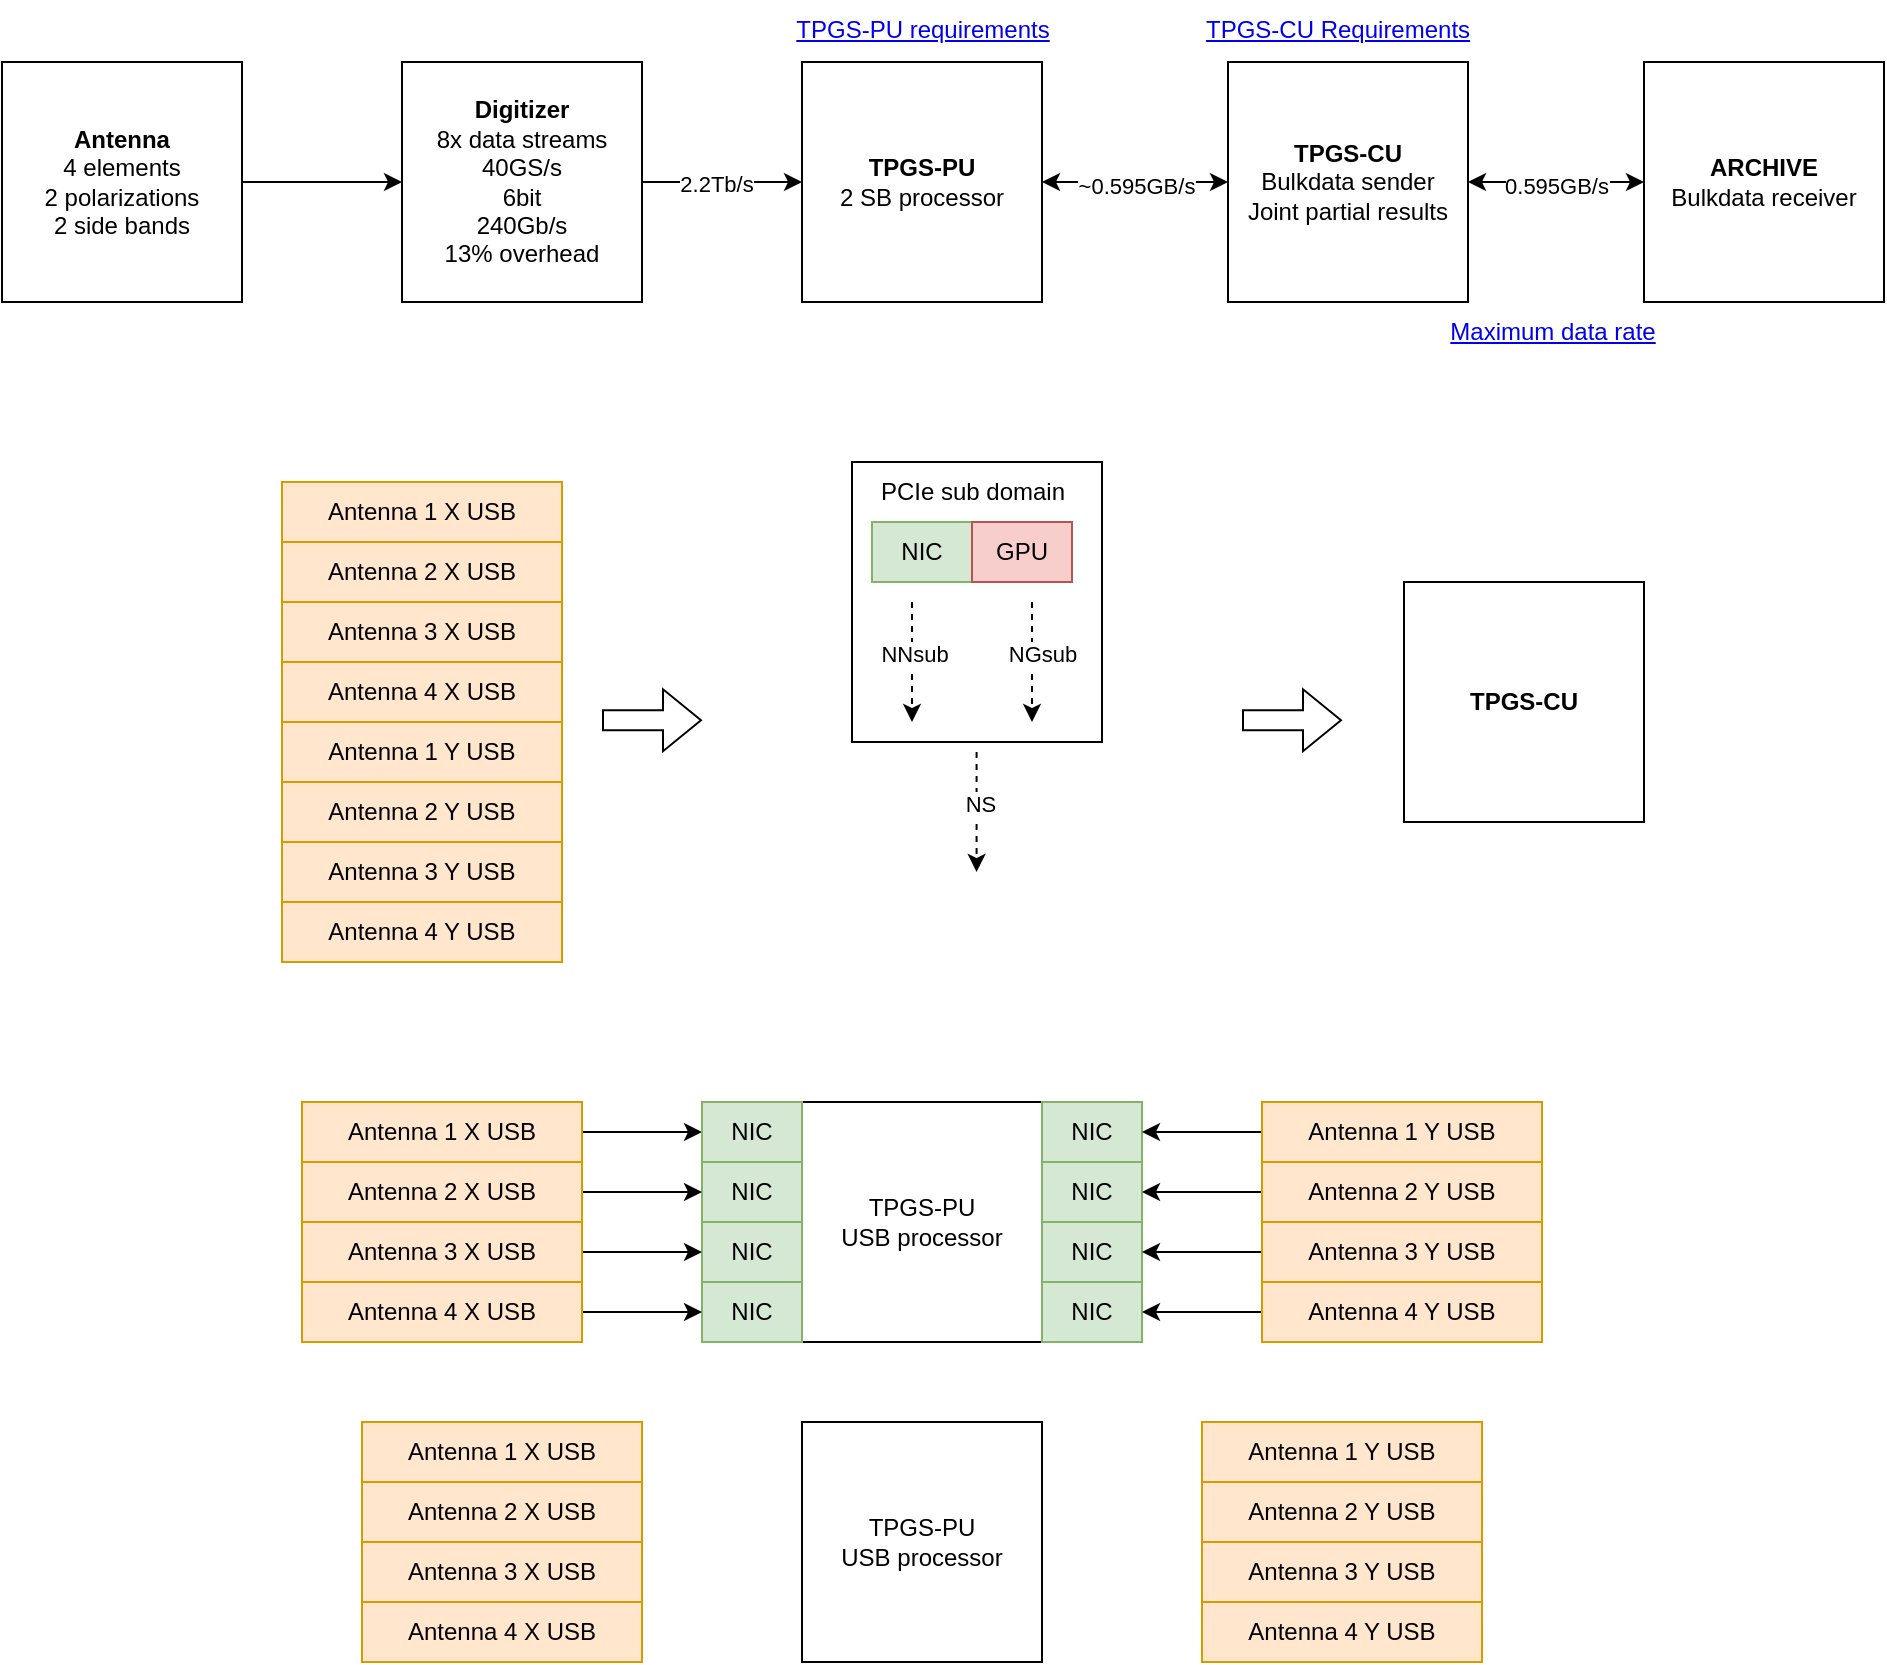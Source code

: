 <mxfile version="26.0.6">
  <diagram name="Page-1" id="zhnkzlj7r6Azo-q6BEJL">
    <mxGraphModel dx="594" dy="1425" grid="1" gridSize="10" guides="1" tooltips="1" connect="1" arrows="1" fold="1" page="1" pageScale="1" pageWidth="850" pageHeight="1100" math="0" shadow="0">
      <root>
        <mxCell id="0" />
        <mxCell id="1" parent="0" />
        <mxCell id="ud-VxVPDWCNM-HSFa2yf-1" value="TPGS-PU&lt;div&gt;USB processor&lt;/div&gt;" style="whiteSpace=wrap;html=1;aspect=fixed;" vertex="1" parent="1">
          <mxGeometry x="400" y="160" width="120" height="120" as="geometry" />
        </mxCell>
        <mxCell id="ud-VxVPDWCNM-HSFa2yf-31" style="edgeStyle=orthogonalEdgeStyle;rounded=0;orthogonalLoop=1;jettySize=auto;html=1;entryX=0;entryY=0.5;entryDx=0;entryDy=0;" edge="1" parent="1" source="ud-VxVPDWCNM-HSFa2yf-12" target="ud-VxVPDWCNM-HSFa2yf-19">
          <mxGeometry relative="1" as="geometry" />
        </mxCell>
        <mxCell id="ud-VxVPDWCNM-HSFa2yf-12" value="Antenna 1 X USB" style="rounded=0;whiteSpace=wrap;html=1;fillColor=#ffe6cc;strokeColor=#d79b00;" vertex="1" parent="1">
          <mxGeometry x="150" y="160" width="140" height="30" as="geometry" />
        </mxCell>
        <mxCell id="ud-VxVPDWCNM-HSFa2yf-19" value="NIC" style="rounded=0;whiteSpace=wrap;html=1;fillColor=#d5e8d4;strokeColor=#82b366;" vertex="1" parent="1">
          <mxGeometry x="350" y="160" width="50" height="30" as="geometry" />
        </mxCell>
        <mxCell id="ud-VxVPDWCNM-HSFa2yf-21" value="NIC" style="rounded=0;whiteSpace=wrap;html=1;fillColor=#d5e8d4;strokeColor=#82b366;" vertex="1" parent="1">
          <mxGeometry x="350" y="190" width="50" height="30" as="geometry" />
        </mxCell>
        <mxCell id="ud-VxVPDWCNM-HSFa2yf-23" value="NIC" style="rounded=0;whiteSpace=wrap;html=1;fillColor=#d5e8d4;strokeColor=#82b366;" vertex="1" parent="1">
          <mxGeometry x="350" y="220" width="50" height="30" as="geometry" />
        </mxCell>
        <mxCell id="ud-VxVPDWCNM-HSFa2yf-24" value="NIC" style="rounded=0;whiteSpace=wrap;html=1;fillColor=#d5e8d4;strokeColor=#82b366;" vertex="1" parent="1">
          <mxGeometry x="350" y="250" width="50" height="30" as="geometry" />
        </mxCell>
        <mxCell id="ud-VxVPDWCNM-HSFa2yf-32" style="edgeStyle=orthogonalEdgeStyle;rounded=0;orthogonalLoop=1;jettySize=auto;html=1;entryX=0;entryY=0.5;entryDx=0;entryDy=0;" edge="1" parent="1" source="ud-VxVPDWCNM-HSFa2yf-26" target="ud-VxVPDWCNM-HSFa2yf-21">
          <mxGeometry relative="1" as="geometry" />
        </mxCell>
        <mxCell id="ud-VxVPDWCNM-HSFa2yf-26" value="Antenna 2 X USB" style="rounded=0;whiteSpace=wrap;html=1;fillColor=#ffe6cc;strokeColor=#d79b00;" vertex="1" parent="1">
          <mxGeometry x="150" y="190" width="140" height="30" as="geometry" />
        </mxCell>
        <mxCell id="ud-VxVPDWCNM-HSFa2yf-33" style="edgeStyle=orthogonalEdgeStyle;rounded=0;orthogonalLoop=1;jettySize=auto;html=1;entryX=0;entryY=0.5;entryDx=0;entryDy=0;" edge="1" parent="1" source="ud-VxVPDWCNM-HSFa2yf-28" target="ud-VxVPDWCNM-HSFa2yf-23">
          <mxGeometry relative="1" as="geometry" />
        </mxCell>
        <mxCell id="ud-VxVPDWCNM-HSFa2yf-28" value="Antenna 3 X USB" style="rounded=0;whiteSpace=wrap;html=1;fillColor=#ffe6cc;strokeColor=#d79b00;" vertex="1" parent="1">
          <mxGeometry x="150" y="220" width="140" height="30" as="geometry" />
        </mxCell>
        <mxCell id="ud-VxVPDWCNM-HSFa2yf-35" style="edgeStyle=orthogonalEdgeStyle;rounded=0;orthogonalLoop=1;jettySize=auto;html=1;entryX=0;entryY=0.5;entryDx=0;entryDy=0;" edge="1" parent="1" source="ud-VxVPDWCNM-HSFa2yf-29" target="ud-VxVPDWCNM-HSFa2yf-24">
          <mxGeometry relative="1" as="geometry" />
        </mxCell>
        <mxCell id="ud-VxVPDWCNM-HSFa2yf-29" value="Antenna 4 X USB" style="rounded=0;whiteSpace=wrap;html=1;fillColor=#ffe6cc;strokeColor=#d79b00;" vertex="1" parent="1">
          <mxGeometry x="150" y="250" width="140" height="30" as="geometry" />
        </mxCell>
        <mxCell id="ud-VxVPDWCNM-HSFa2yf-37" value="NIC" style="rounded=0;whiteSpace=wrap;html=1;fillColor=#d5e8d4;strokeColor=#82b366;" vertex="1" parent="1">
          <mxGeometry x="520" y="160" width="50" height="30" as="geometry" />
        </mxCell>
        <mxCell id="ud-VxVPDWCNM-HSFa2yf-38" value="NIC" style="rounded=0;whiteSpace=wrap;html=1;fillColor=#d5e8d4;strokeColor=#82b366;" vertex="1" parent="1">
          <mxGeometry x="520" y="190" width="50" height="30" as="geometry" />
        </mxCell>
        <mxCell id="ud-VxVPDWCNM-HSFa2yf-39" value="NIC" style="rounded=0;whiteSpace=wrap;html=1;fillColor=#d5e8d4;strokeColor=#82b366;" vertex="1" parent="1">
          <mxGeometry x="520" y="220" width="50" height="30" as="geometry" />
        </mxCell>
        <mxCell id="ud-VxVPDWCNM-HSFa2yf-40" value="NIC" style="rounded=0;whiteSpace=wrap;html=1;fillColor=#d5e8d4;strokeColor=#82b366;" vertex="1" parent="1">
          <mxGeometry x="520" y="250" width="50" height="30" as="geometry" />
        </mxCell>
        <mxCell id="ud-VxVPDWCNM-HSFa2yf-45" style="edgeStyle=orthogonalEdgeStyle;rounded=0;orthogonalLoop=1;jettySize=auto;html=1;" edge="1" parent="1" source="ud-VxVPDWCNM-HSFa2yf-41" target="ud-VxVPDWCNM-HSFa2yf-37">
          <mxGeometry relative="1" as="geometry" />
        </mxCell>
        <mxCell id="ud-VxVPDWCNM-HSFa2yf-41" value="Antenna 1 Y USB" style="rounded=0;whiteSpace=wrap;html=1;fillColor=#ffe6cc;strokeColor=#d79b00;" vertex="1" parent="1">
          <mxGeometry x="630" y="160" width="140" height="30" as="geometry" />
        </mxCell>
        <mxCell id="ud-VxVPDWCNM-HSFa2yf-46" style="edgeStyle=orthogonalEdgeStyle;rounded=0;orthogonalLoop=1;jettySize=auto;html=1;" edge="1" parent="1" source="ud-VxVPDWCNM-HSFa2yf-42" target="ud-VxVPDWCNM-HSFa2yf-38">
          <mxGeometry relative="1" as="geometry" />
        </mxCell>
        <mxCell id="ud-VxVPDWCNM-HSFa2yf-42" value="Antenna 2 Y USB" style="rounded=0;whiteSpace=wrap;html=1;fillColor=#ffe6cc;strokeColor=#d79b00;" vertex="1" parent="1">
          <mxGeometry x="630" y="190" width="140" height="30" as="geometry" />
        </mxCell>
        <mxCell id="ud-VxVPDWCNM-HSFa2yf-47" style="edgeStyle=orthogonalEdgeStyle;rounded=0;orthogonalLoop=1;jettySize=auto;html=1;" edge="1" parent="1" source="ud-VxVPDWCNM-HSFa2yf-43" target="ud-VxVPDWCNM-HSFa2yf-39">
          <mxGeometry relative="1" as="geometry" />
        </mxCell>
        <mxCell id="ud-VxVPDWCNM-HSFa2yf-43" value="Antenna 3 Y USB" style="rounded=0;whiteSpace=wrap;html=1;fillColor=#ffe6cc;strokeColor=#d79b00;" vertex="1" parent="1">
          <mxGeometry x="630" y="220" width="140" height="30" as="geometry" />
        </mxCell>
        <mxCell id="ud-VxVPDWCNM-HSFa2yf-48" style="edgeStyle=orthogonalEdgeStyle;rounded=0;orthogonalLoop=1;jettySize=auto;html=1;" edge="1" parent="1" source="ud-VxVPDWCNM-HSFa2yf-44" target="ud-VxVPDWCNM-HSFa2yf-40">
          <mxGeometry relative="1" as="geometry" />
        </mxCell>
        <mxCell id="ud-VxVPDWCNM-HSFa2yf-44" value="Antenna 4 Y USB" style="rounded=0;whiteSpace=wrap;html=1;fillColor=#ffe6cc;strokeColor=#d79b00;" vertex="1" parent="1">
          <mxGeometry x="630" y="250" width="140" height="30" as="geometry" />
        </mxCell>
        <mxCell id="ud-VxVPDWCNM-HSFa2yf-74" value="TPGS-PU&lt;div&gt;USB processor&lt;/div&gt;" style="whiteSpace=wrap;html=1;aspect=fixed;" vertex="1" parent="1">
          <mxGeometry x="400" y="320" width="120" height="120" as="geometry" />
        </mxCell>
        <mxCell id="ud-VxVPDWCNM-HSFa2yf-75" value="Antenna 1 X USB" style="rounded=0;whiteSpace=wrap;html=1;fillColor=#ffe6cc;strokeColor=#d79b00;" vertex="1" parent="1">
          <mxGeometry x="180" y="320" width="140" height="30" as="geometry" />
        </mxCell>
        <mxCell id="ud-VxVPDWCNM-HSFa2yf-76" value="Antenna 2 X USB" style="rounded=0;whiteSpace=wrap;html=1;fillColor=#ffe6cc;strokeColor=#d79b00;" vertex="1" parent="1">
          <mxGeometry x="180" y="350" width="140" height="30" as="geometry" />
        </mxCell>
        <mxCell id="ud-VxVPDWCNM-HSFa2yf-77" value="Antenna 3 X USB" style="rounded=0;whiteSpace=wrap;html=1;fillColor=#ffe6cc;strokeColor=#d79b00;" vertex="1" parent="1">
          <mxGeometry x="180" y="380" width="140" height="30" as="geometry" />
        </mxCell>
        <mxCell id="ud-VxVPDWCNM-HSFa2yf-78" value="Antenna 4 X USB" style="rounded=0;whiteSpace=wrap;html=1;fillColor=#ffe6cc;strokeColor=#d79b00;" vertex="1" parent="1">
          <mxGeometry x="180" y="410" width="140" height="30" as="geometry" />
        </mxCell>
        <mxCell id="ud-VxVPDWCNM-HSFa2yf-79" value="Antenna 1 Y USB" style="rounded=0;whiteSpace=wrap;html=1;fillColor=#ffe6cc;strokeColor=#d79b00;" vertex="1" parent="1">
          <mxGeometry x="600" y="320" width="140" height="30" as="geometry" />
        </mxCell>
        <mxCell id="ud-VxVPDWCNM-HSFa2yf-80" value="Antenna 2 Y USB" style="rounded=0;whiteSpace=wrap;html=1;fillColor=#ffe6cc;strokeColor=#d79b00;" vertex="1" parent="1">
          <mxGeometry x="600" y="350" width="140" height="30" as="geometry" />
        </mxCell>
        <mxCell id="ud-VxVPDWCNM-HSFa2yf-81" value="Antenna 3 Y USB" style="rounded=0;whiteSpace=wrap;html=1;fillColor=#ffe6cc;strokeColor=#d79b00;" vertex="1" parent="1">
          <mxGeometry x="600" y="380" width="140" height="30" as="geometry" />
        </mxCell>
        <mxCell id="ud-VxVPDWCNM-HSFa2yf-82" value="Antenna 4 Y USB" style="rounded=0;whiteSpace=wrap;html=1;fillColor=#ffe6cc;strokeColor=#d79b00;" vertex="1" parent="1">
          <mxGeometry x="600" y="410" width="140" height="30" as="geometry" />
        </mxCell>
        <mxCell id="ud-VxVPDWCNM-HSFa2yf-91" value="" style="edgeStyle=orthogonalEdgeStyle;rounded=0;orthogonalLoop=1;jettySize=auto;html=1;startArrow=classic;startFill=1;" edge="1" parent="1" source="ud-VxVPDWCNM-HSFa2yf-84" target="ud-VxVPDWCNM-HSFa2yf-85">
          <mxGeometry relative="1" as="geometry" />
        </mxCell>
        <mxCell id="ud-VxVPDWCNM-HSFa2yf-102" value="~0.595GB/s" style="edgeLabel;html=1;align=center;verticalAlign=middle;resizable=0;points=[];" vertex="1" connectable="0" parent="ud-VxVPDWCNM-HSFa2yf-91">
          <mxGeometry x="0.028" y="-2" relative="1" as="geometry">
            <mxPoint x="-1" as="offset" />
          </mxGeometry>
        </mxCell>
        <mxCell id="ud-VxVPDWCNM-HSFa2yf-84" value="&lt;b&gt;TPGS-PU&lt;/b&gt;&lt;div&gt;2 SB processor&lt;/div&gt;" style="whiteSpace=wrap;html=1;aspect=fixed;" vertex="1" parent="1">
          <mxGeometry x="400" y="-360" width="120" height="120" as="geometry" />
        </mxCell>
        <mxCell id="ud-VxVPDWCNM-HSFa2yf-92" value="" style="edgeStyle=orthogonalEdgeStyle;rounded=0;orthogonalLoop=1;jettySize=auto;html=1;startArrow=classic;startFill=1;" edge="1" parent="1" source="ud-VxVPDWCNM-HSFa2yf-85" target="ud-VxVPDWCNM-HSFa2yf-88">
          <mxGeometry relative="1" as="geometry" />
        </mxCell>
        <mxCell id="ud-VxVPDWCNM-HSFa2yf-101" value="0.595GB/s" style="edgeLabel;html=1;align=center;verticalAlign=middle;resizable=0;points=[];" vertex="1" connectable="0" parent="ud-VxVPDWCNM-HSFa2yf-92">
          <mxGeometry x="-0.015" y="-2" relative="1" as="geometry">
            <mxPoint as="offset" />
          </mxGeometry>
        </mxCell>
        <mxCell id="ud-VxVPDWCNM-HSFa2yf-85" value="&lt;b&gt;TPGS-CU&lt;/b&gt;&lt;div&gt;Bulkdata sender&lt;br&gt;&lt;div&gt;Joint partial results&lt;/div&gt;&lt;/div&gt;" style="whiteSpace=wrap;html=1;aspect=fixed;" vertex="1" parent="1">
          <mxGeometry x="613" y="-360" width="120" height="120" as="geometry" />
        </mxCell>
        <mxCell id="ud-VxVPDWCNM-HSFa2yf-89" value="" style="edgeStyle=orthogonalEdgeStyle;rounded=0;orthogonalLoop=1;jettySize=auto;html=1;" edge="1" parent="1" source="ud-VxVPDWCNM-HSFa2yf-86" target="ud-VxVPDWCNM-HSFa2yf-87">
          <mxGeometry relative="1" as="geometry" />
        </mxCell>
        <mxCell id="ud-VxVPDWCNM-HSFa2yf-86" value="&lt;b&gt;Antenna&lt;/b&gt;&lt;div&gt;4 elements&lt;/div&gt;&lt;div&gt;2 polarizations&lt;/div&gt;&lt;div&gt;2 side bands&lt;/div&gt;" style="whiteSpace=wrap;html=1;aspect=fixed;" vertex="1" parent="1">
          <mxGeometry y="-360" width="120" height="120" as="geometry" />
        </mxCell>
        <mxCell id="ud-VxVPDWCNM-HSFa2yf-90" value="" style="edgeStyle=orthogonalEdgeStyle;rounded=0;orthogonalLoop=1;jettySize=auto;html=1;" edge="1" parent="1" source="ud-VxVPDWCNM-HSFa2yf-87" target="ud-VxVPDWCNM-HSFa2yf-84">
          <mxGeometry relative="1" as="geometry" />
        </mxCell>
        <mxCell id="ud-VxVPDWCNM-HSFa2yf-95" value="2.2Tb/s" style="edgeLabel;html=1;align=center;verticalAlign=middle;resizable=0;points=[];" vertex="1" connectable="0" parent="ud-VxVPDWCNM-HSFa2yf-90">
          <mxGeometry x="-0.076" y="-1" relative="1" as="geometry">
            <mxPoint as="offset" />
          </mxGeometry>
        </mxCell>
        <mxCell id="ud-VxVPDWCNM-HSFa2yf-87" value="&lt;b&gt;Digitizer&lt;/b&gt;&lt;div&gt;8x data streams&lt;/div&gt;&lt;div&gt;40GS/s&lt;/div&gt;&lt;div&gt;6bit&lt;/div&gt;&lt;div&gt;240Gb/s&lt;/div&gt;&lt;div&gt;13% overhead&lt;/div&gt;" style="whiteSpace=wrap;html=1;aspect=fixed;" vertex="1" parent="1">
          <mxGeometry x="200" y="-360" width="120" height="120" as="geometry" />
        </mxCell>
        <mxCell id="ud-VxVPDWCNM-HSFa2yf-88" value="&lt;b&gt;ARCHIVE&lt;/b&gt;&lt;div&gt;Bulkdata receiver&lt;/div&gt;" style="whiteSpace=wrap;html=1;aspect=fixed;" vertex="1" parent="1">
          <mxGeometry x="821" y="-360" width="120" height="120" as="geometry" />
        </mxCell>
        <mxCell id="ud-VxVPDWCNM-HSFa2yf-98" value="&lt;a href=&quot;https://almaobservatory.jamacloud.com/perspective.req#/items/30319?projectId=71&quot;&gt;Maximum data rate&lt;/a&gt;" style="text;html=1;align=center;verticalAlign=middle;resizable=0;points=[];autosize=1;strokeColor=none;fillColor=none;" vertex="1" parent="1">
          <mxGeometry x="710" y="-240" width="130" height="30" as="geometry" />
        </mxCell>
        <UserObject label="&lt;a href=&quot;https://confluence.alma.cl/display/ACAS/TPGS-CU+Requirements&quot;&gt;TPGS-CU Requirements&lt;/a&gt;" link="&lt;a href=&quot;https://confluence.alma.cl/display/ACAS/TPGS-CU+Requirements&quot;&gt;TPGS-CU Requirements &lt;/a&gt;" id="ud-VxVPDWCNM-HSFa2yf-104">
          <mxCell style="text;whiteSpace=wrap;html=1;" vertex="1" parent="1">
            <mxGeometry x="600" y="-390" width="150" height="40" as="geometry" />
          </mxCell>
        </UserObject>
        <mxCell id="ud-VxVPDWCNM-HSFa2yf-105" value="&lt;a href=&quot;https://confluence.alma.cl/display/ACAS/TPGS-PU+requirements&quot;&gt;TPGS-PU requirements&lt;/a&gt;" style="text;html=1;align=center;verticalAlign=middle;resizable=0;points=[];autosize=1;strokeColor=none;fillColor=none;" vertex="1" parent="1">
          <mxGeometry x="385" y="-391" width="150" height="30" as="geometry" />
        </mxCell>
        <mxCell id="ud-VxVPDWCNM-HSFa2yf-111" value="Antenna 1 X USB" style="rounded=0;whiteSpace=wrap;html=1;fillColor=#ffe6cc;strokeColor=#d79b00;" vertex="1" parent="1">
          <mxGeometry x="140" y="-150" width="140" height="30" as="geometry" />
        </mxCell>
        <mxCell id="ud-VxVPDWCNM-HSFa2yf-112" value="Antenna 2 X USB" style="rounded=0;whiteSpace=wrap;html=1;fillColor=#ffe6cc;strokeColor=#d79b00;" vertex="1" parent="1">
          <mxGeometry x="140" y="-120" width="140" height="30" as="geometry" />
        </mxCell>
        <mxCell id="ud-VxVPDWCNM-HSFa2yf-113" value="Antenna 3 X USB" style="rounded=0;whiteSpace=wrap;html=1;fillColor=#ffe6cc;strokeColor=#d79b00;" vertex="1" parent="1">
          <mxGeometry x="140" y="-90" width="140" height="30" as="geometry" />
        </mxCell>
        <mxCell id="ud-VxVPDWCNM-HSFa2yf-114" value="Antenna 4 X USB" style="rounded=0;whiteSpace=wrap;html=1;fillColor=#ffe6cc;strokeColor=#d79b00;" vertex="1" parent="1">
          <mxGeometry x="140" y="-60" width="140" height="30" as="geometry" />
        </mxCell>
        <mxCell id="ud-VxVPDWCNM-HSFa2yf-119" value="Antenna 1 Y USB" style="rounded=0;whiteSpace=wrap;html=1;fillColor=#ffe6cc;strokeColor=#d79b00;" vertex="1" parent="1">
          <mxGeometry x="140" y="-30" width="140" height="30" as="geometry" />
        </mxCell>
        <mxCell id="ud-VxVPDWCNM-HSFa2yf-120" value="Antenna 2 Y USB" style="rounded=0;whiteSpace=wrap;html=1;fillColor=#ffe6cc;strokeColor=#d79b00;" vertex="1" parent="1">
          <mxGeometry x="140" width="140" height="30" as="geometry" />
        </mxCell>
        <mxCell id="ud-VxVPDWCNM-HSFa2yf-121" value="Antenna 3 Y USB" style="rounded=0;whiteSpace=wrap;html=1;fillColor=#ffe6cc;strokeColor=#d79b00;" vertex="1" parent="1">
          <mxGeometry x="140" y="30" width="140" height="30" as="geometry" />
        </mxCell>
        <mxCell id="ud-VxVPDWCNM-HSFa2yf-122" value="Antenna 4 Y USB" style="rounded=0;whiteSpace=wrap;html=1;fillColor=#ffe6cc;strokeColor=#d79b00;" vertex="1" parent="1">
          <mxGeometry x="140" y="60" width="140" height="30" as="geometry" />
        </mxCell>
        <mxCell id="ud-VxVPDWCNM-HSFa2yf-123" value="&lt;b&gt;TPGS-CU&lt;/b&gt;" style="whiteSpace=wrap;html=1;aspect=fixed;" vertex="1" parent="1">
          <mxGeometry x="701" y="-100" width="120" height="120" as="geometry" />
        </mxCell>
        <mxCell id="ud-VxVPDWCNM-HSFa2yf-124" value="" style="shape=flexArrow;endArrow=classic;html=1;rounded=0;" edge="1" parent="1">
          <mxGeometry width="50" height="50" relative="1" as="geometry">
            <mxPoint x="300" y="-30.87" as="sourcePoint" />
            <mxPoint x="350" y="-30.87" as="targetPoint" />
          </mxGeometry>
        </mxCell>
        <mxCell id="ud-VxVPDWCNM-HSFa2yf-125" value="" style="shape=flexArrow;endArrow=classic;html=1;rounded=0;" edge="1" parent="1">
          <mxGeometry width="50" height="50" relative="1" as="geometry">
            <mxPoint x="620" y="-30.87" as="sourcePoint" />
            <mxPoint x="670" y="-30.87" as="targetPoint" />
          </mxGeometry>
        </mxCell>
        <mxCell id="ud-VxVPDWCNM-HSFa2yf-128" value="" style="rounded=0;whiteSpace=wrap;html=1;" vertex="1" parent="1">
          <mxGeometry x="425" y="-160" width="125" height="140" as="geometry" />
        </mxCell>
        <mxCell id="ud-VxVPDWCNM-HSFa2yf-129" value="PCIe sub domain" style="text;html=1;align=center;verticalAlign=middle;resizable=0;points=[];autosize=1;strokeColor=none;fillColor=none;" vertex="1" parent="1">
          <mxGeometry x="425" y="-160" width="120" height="30" as="geometry" />
        </mxCell>
        <mxCell id="ud-VxVPDWCNM-HSFa2yf-130" value="NIC" style="rounded=0;whiteSpace=wrap;html=1;fillColor=#d5e8d4;strokeColor=#82b366;" vertex="1" parent="1">
          <mxGeometry x="435" y="-130" width="50" height="30" as="geometry" />
        </mxCell>
        <mxCell id="ud-VxVPDWCNM-HSFa2yf-131" value="GPU" style="rounded=0;whiteSpace=wrap;html=1;fillColor=#f8cecc;strokeColor=#b85450;" vertex="1" parent="1">
          <mxGeometry x="485" y="-130" width="50" height="30" as="geometry" />
        </mxCell>
        <mxCell id="ud-VxVPDWCNM-HSFa2yf-132" value="" style="endArrow=classic;html=1;rounded=0;dashed=1;" edge="1" parent="1">
          <mxGeometry width="50" height="50" relative="1" as="geometry">
            <mxPoint x="455" y="-90" as="sourcePoint" />
            <mxPoint x="455" y="-30" as="targetPoint" />
          </mxGeometry>
        </mxCell>
        <mxCell id="ud-VxVPDWCNM-HSFa2yf-133" value="NNsub" style="edgeLabel;html=1;align=center;verticalAlign=middle;resizable=0;points=[];" vertex="1" connectable="0" parent="ud-VxVPDWCNM-HSFa2yf-132">
          <mxGeometry x="-0.126" y="1" relative="1" as="geometry">
            <mxPoint as="offset" />
          </mxGeometry>
        </mxCell>
        <mxCell id="ud-VxVPDWCNM-HSFa2yf-134" value="" style="endArrow=classic;html=1;rounded=0;dashed=1;" edge="1" parent="1">
          <mxGeometry width="50" height="50" relative="1" as="geometry">
            <mxPoint x="515" y="-90" as="sourcePoint" />
            <mxPoint x="515" y="-30" as="targetPoint" />
          </mxGeometry>
        </mxCell>
        <mxCell id="ud-VxVPDWCNM-HSFa2yf-135" value="NGsub" style="edgeLabel;html=1;align=center;verticalAlign=middle;resizable=0;points=[];" vertex="1" connectable="0" parent="ud-VxVPDWCNM-HSFa2yf-134">
          <mxGeometry x="-0.3" y="3" relative="1" as="geometry">
            <mxPoint x="2" y="5" as="offset" />
          </mxGeometry>
        </mxCell>
        <mxCell id="ud-VxVPDWCNM-HSFa2yf-136" value="" style="endArrow=classic;html=1;rounded=0;dashed=1;" edge="1" parent="1">
          <mxGeometry width="50" height="50" relative="1" as="geometry">
            <mxPoint x="487.29" y="-15" as="sourcePoint" />
            <mxPoint x="487.29" y="45" as="targetPoint" />
          </mxGeometry>
        </mxCell>
        <mxCell id="ud-VxVPDWCNM-HSFa2yf-137" value="NS" style="edgeLabel;html=1;align=center;verticalAlign=middle;resizable=0;points=[];" vertex="1" connectable="0" parent="ud-VxVPDWCNM-HSFa2yf-136">
          <mxGeometry x="-0.126" y="1" relative="1" as="geometry">
            <mxPoint as="offset" />
          </mxGeometry>
        </mxCell>
      </root>
    </mxGraphModel>
  </diagram>
</mxfile>
